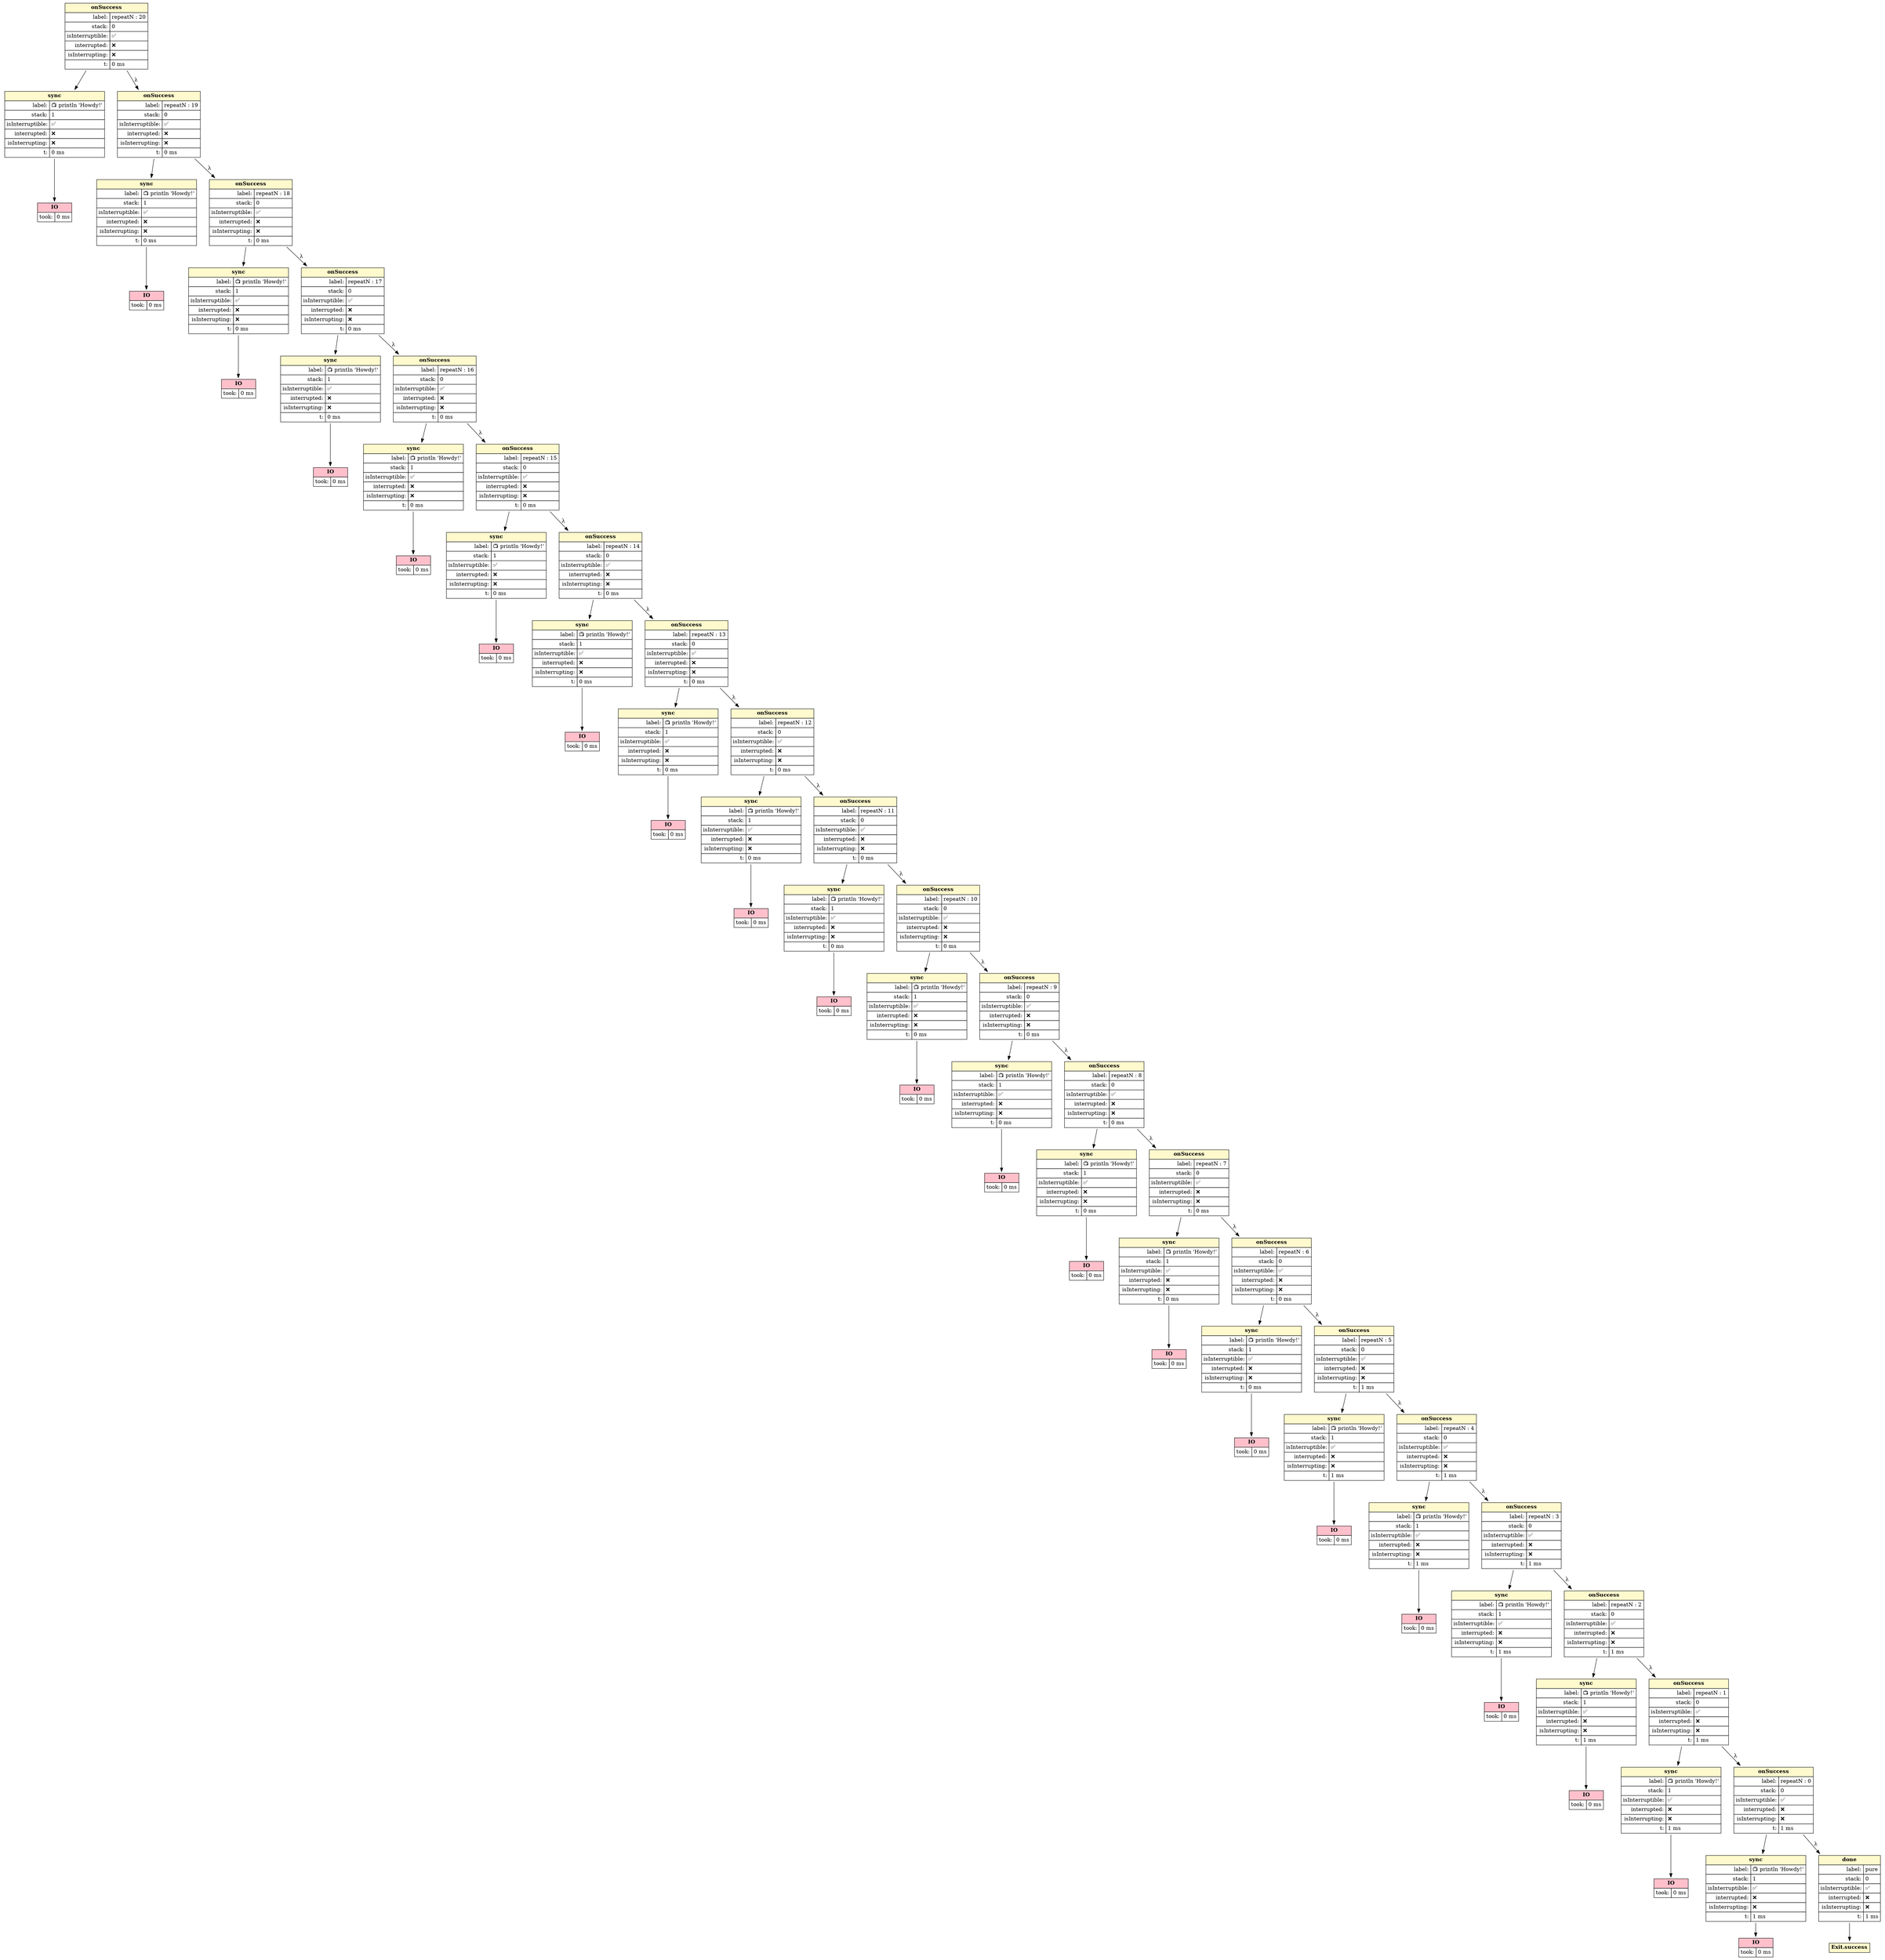 digraph D {  node [shape=box]
"-main-31383-138271587449500" [shape=none, label=<<table CELLPADDING="4" BORDER="0" CELLBORDER="1" CELLSPACING="0"><tr><td BGCOLOR="lemonchiffon1" colspan='2'><b>onSuccess</b></td></tr><tr><td align='right'>label:</td><td align='left'>repeatN : 20</td></tr><tr><td align='right'>stack:</td><td align='left'>0</td></tr><tr><td align='right'>isInterruptible:</td><td align='left'>✅</td></tr><tr><td align='right'>interrupted:</td><td align='left'>❌</td></tr><tr><td align='right'>isInterrupting:</td><td align='left'>❌</td></tr><tr><td align='right'>t:</td><td align='left'>0 ms</td></tr></table>> ]
  "-main-31383-138271587449500" -> "-main-31383-138271587501041" 
"-main-31383-138271587501041" [shape=none, label=<<table CELLPADDING="4" BORDER="0" CELLBORDER="1" CELLSPACING="0"><tr><td BGCOLOR="lemonchiffon1" colspan='2'><b>sync</b></td></tr><tr><td align='right'>label:</td><td align='left'>📺 println 'Howdy!'</td></tr><tr><td align='right'>stack:</td><td align='left'>1</td></tr><tr><td align='right'>isInterruptible:</td><td align='left'>✅</td></tr><tr><td align='right'>interrupted:</td><td align='left'>❌</td></tr><tr><td align='right'>isInterrupting:</td><td align='left'>❌</td></tr><tr><td align='right'>t:</td><td align='left'>0 ms</td></tr></table>> ]
"-main-31383-138271587527541" [shape=none, label=<<table CELLPADDING="4" BORDER="0" CELLBORDER="1" CELLSPACING="0"><tr><td BGCOLOR="pink" colspan='2'><b>IO</b></td></tr><tr><td align='right'>took:</td><td align='left'>0 ms</td></tr></table>> ]
  "-main-31383-138271587501041" -> "-main-31383-138271587527541" 
  "-main-31383-138271587449500" -> "-main-31383-138271587539208" [label = "λ"]
"-main-31383-138271587539208" [shape=none, label=<<table CELLPADDING="4" BORDER="0" CELLBORDER="1" CELLSPACING="0"><tr><td BGCOLOR="lemonchiffon1" colspan='2'><b>onSuccess</b></td></tr><tr><td align='right'>label:</td><td align='left'>repeatN : 19</td></tr><tr><td align='right'>stack:</td><td align='left'>0</td></tr><tr><td align='right'>isInterruptible:</td><td align='left'>✅</td></tr><tr><td align='right'>interrupted:</td><td align='left'>❌</td></tr><tr><td align='right'>isInterrupting:</td><td align='left'>❌</td></tr><tr><td align='right'>t:</td><td align='left'>0 ms</td></tr></table>> ]
  "-main-31383-138271587539208" -> "-main-31383-138271587552375" 
"-main-31383-138271587552375" [shape=none, label=<<table CELLPADDING="4" BORDER="0" CELLBORDER="1" CELLSPACING="0"><tr><td BGCOLOR="lemonchiffon1" colspan='2'><b>sync</b></td></tr><tr><td align='right'>label:</td><td align='left'>📺 println 'Howdy!'</td></tr><tr><td align='right'>stack:</td><td align='left'>1</td></tr><tr><td align='right'>isInterruptible:</td><td align='left'>✅</td></tr><tr><td align='right'>interrupted:</td><td align='left'>❌</td></tr><tr><td align='right'>isInterrupting:</td><td align='left'>❌</td></tr><tr><td align='right'>t:</td><td align='left'>0 ms</td></tr></table>> ]
"-main-31383-138271587563833" [shape=none, label=<<table CELLPADDING="4" BORDER="0" CELLBORDER="1" CELLSPACING="0"><tr><td BGCOLOR="pink" colspan='2'><b>IO</b></td></tr><tr><td align='right'>took:</td><td align='left'>0 ms</td></tr></table>> ]
  "-main-31383-138271587552375" -> "-main-31383-138271587563833" 
  "-main-31383-138271587539208" -> "-main-31383-138271587568791" [label = "λ"]
"-main-31383-138271587568791" [shape=none, label=<<table CELLPADDING="4" BORDER="0" CELLBORDER="1" CELLSPACING="0"><tr><td BGCOLOR="lemonchiffon1" colspan='2'><b>onSuccess</b></td></tr><tr><td align='right'>label:</td><td align='left'>repeatN : 18</td></tr><tr><td align='right'>stack:</td><td align='left'>0</td></tr><tr><td align='right'>isInterruptible:</td><td align='left'>✅</td></tr><tr><td align='right'>interrupted:</td><td align='left'>❌</td></tr><tr><td align='right'>isInterrupting:</td><td align='left'>❌</td></tr><tr><td align='right'>t:</td><td align='left'>0 ms</td></tr></table>> ]
  "-main-31383-138271587568791" -> "-main-31383-138271587577583" 
"-main-31383-138271587577583" [shape=none, label=<<table CELLPADDING="4" BORDER="0" CELLBORDER="1" CELLSPACING="0"><tr><td BGCOLOR="lemonchiffon1" colspan='2'><b>sync</b></td></tr><tr><td align='right'>label:</td><td align='left'>📺 println 'Howdy!'</td></tr><tr><td align='right'>stack:</td><td align='left'>1</td></tr><tr><td align='right'>isInterruptible:</td><td align='left'>✅</td></tr><tr><td align='right'>interrupted:</td><td align='left'>❌</td></tr><tr><td align='right'>isInterrupting:</td><td align='left'>❌</td></tr><tr><td align='right'>t:</td><td align='left'>0 ms</td></tr></table>> ]
"-main-31383-138271587623625" [shape=none, label=<<table CELLPADDING="4" BORDER="0" CELLBORDER="1" CELLSPACING="0"><tr><td BGCOLOR="pink" colspan='2'><b>IO</b></td></tr><tr><td align='right'>took:</td><td align='left'>0 ms</td></tr></table>> ]
  "-main-31383-138271587577583" -> "-main-31383-138271587623625" 
  "-main-31383-138271587568791" -> "-main-31383-138271587628833" [label = "λ"]
"-main-31383-138271587628833" [shape=none, label=<<table CELLPADDING="4" BORDER="0" CELLBORDER="1" CELLSPACING="0"><tr><td BGCOLOR="lemonchiffon1" colspan='2'><b>onSuccess</b></td></tr><tr><td align='right'>label:</td><td align='left'>repeatN : 17</td></tr><tr><td align='right'>stack:</td><td align='left'>0</td></tr><tr><td align='right'>isInterruptible:</td><td align='left'>✅</td></tr><tr><td align='right'>interrupted:</td><td align='left'>❌</td></tr><tr><td align='right'>isInterrupting:</td><td align='left'>❌</td></tr><tr><td align='right'>t:</td><td align='left'>0 ms</td></tr></table>> ]
  "-main-31383-138271587628833" -> "-main-31383-138271587638583" 
"-main-31383-138271587638583" [shape=none, label=<<table CELLPADDING="4" BORDER="0" CELLBORDER="1" CELLSPACING="0"><tr><td BGCOLOR="lemonchiffon1" colspan='2'><b>sync</b></td></tr><tr><td align='right'>label:</td><td align='left'>📺 println 'Howdy!'</td></tr><tr><td align='right'>stack:</td><td align='left'>1</td></tr><tr><td align='right'>isInterruptible:</td><td align='left'>✅</td></tr><tr><td align='right'>interrupted:</td><td align='left'>❌</td></tr><tr><td align='right'>isInterrupting:</td><td align='left'>❌</td></tr><tr><td align='right'>t:</td><td align='left'>0 ms</td></tr></table>> ]
"-main-31383-138271587648708" [shape=none, label=<<table CELLPADDING="4" BORDER="0" CELLBORDER="1" CELLSPACING="0"><tr><td BGCOLOR="pink" colspan='2'><b>IO</b></td></tr><tr><td align='right'>took:</td><td align='left'>0 ms</td></tr></table>> ]
  "-main-31383-138271587638583" -> "-main-31383-138271587648708" 
  "-main-31383-138271587628833" -> "-main-31383-138271587653375" [label = "λ"]
"-main-31383-138271587653375" [shape=none, label=<<table CELLPADDING="4" BORDER="0" CELLBORDER="1" CELLSPACING="0"><tr><td BGCOLOR="lemonchiffon1" colspan='2'><b>onSuccess</b></td></tr><tr><td align='right'>label:</td><td align='left'>repeatN : 16</td></tr><tr><td align='right'>stack:</td><td align='left'>0</td></tr><tr><td align='right'>isInterruptible:</td><td align='left'>✅</td></tr><tr><td align='right'>interrupted:</td><td align='left'>❌</td></tr><tr><td align='right'>isInterrupting:</td><td align='left'>❌</td></tr><tr><td align='right'>t:</td><td align='left'>0 ms</td></tr></table>> ]
  "-main-31383-138271587653375" -> "-main-31383-138271587661458" 
"-main-31383-138271587661458" [shape=none, label=<<table CELLPADDING="4" BORDER="0" CELLBORDER="1" CELLSPACING="0"><tr><td BGCOLOR="lemonchiffon1" colspan='2'><b>sync</b></td></tr><tr><td align='right'>label:</td><td align='left'>📺 println 'Howdy!'</td></tr><tr><td align='right'>stack:</td><td align='left'>1</td></tr><tr><td align='right'>isInterruptible:</td><td align='left'>✅</td></tr><tr><td align='right'>interrupted:</td><td align='left'>❌</td></tr><tr><td align='right'>isInterrupting:</td><td align='left'>❌</td></tr><tr><td align='right'>t:</td><td align='left'>0 ms</td></tr></table>> ]
"-main-31383-138271587672250" [shape=none, label=<<table CELLPADDING="4" BORDER="0" CELLBORDER="1" CELLSPACING="0"><tr><td BGCOLOR="pink" colspan='2'><b>IO</b></td></tr><tr><td align='right'>took:</td><td align='left'>0 ms</td></tr></table>> ]
  "-main-31383-138271587661458" -> "-main-31383-138271587672250" 
  "-main-31383-138271587653375" -> "-main-31383-138271587699291" [label = "λ"]
"-main-31383-138271587699291" [shape=none, label=<<table CELLPADDING="4" BORDER="0" CELLBORDER="1" CELLSPACING="0"><tr><td BGCOLOR="lemonchiffon1" colspan='2'><b>onSuccess</b></td></tr><tr><td align='right'>label:</td><td align='left'>repeatN : 15</td></tr><tr><td align='right'>stack:</td><td align='left'>0</td></tr><tr><td align='right'>isInterruptible:</td><td align='left'>✅</td></tr><tr><td align='right'>interrupted:</td><td align='left'>❌</td></tr><tr><td align='right'>isInterrupting:</td><td align='left'>❌</td></tr><tr><td align='right'>t:</td><td align='left'>0 ms</td></tr></table>> ]
  "-main-31383-138271587699291" -> "-main-31383-138271587708500" 
"-main-31383-138271587708500" [shape=none, label=<<table CELLPADDING="4" BORDER="0" CELLBORDER="1" CELLSPACING="0"><tr><td BGCOLOR="lemonchiffon1" colspan='2'><b>sync</b></td></tr><tr><td align='right'>label:</td><td align='left'>📺 println 'Howdy!'</td></tr><tr><td align='right'>stack:</td><td align='left'>1</td></tr><tr><td align='right'>isInterruptible:</td><td align='left'>✅</td></tr><tr><td align='right'>interrupted:</td><td align='left'>❌</td></tr><tr><td align='right'>isInterrupting:</td><td align='left'>❌</td></tr><tr><td align='right'>t:</td><td align='left'>0 ms</td></tr></table>> ]
"-main-31383-138271587718375" [shape=none, label=<<table CELLPADDING="4" BORDER="0" CELLBORDER="1" CELLSPACING="0"><tr><td BGCOLOR="pink" colspan='2'><b>IO</b></td></tr><tr><td align='right'>took:</td><td align='left'>0 ms</td></tr></table>> ]
  "-main-31383-138271587708500" -> "-main-31383-138271587718375" 
  "-main-31383-138271587699291" -> "-main-31383-138271587723041" [label = "λ"]
"-main-31383-138271587723041" [shape=none, label=<<table CELLPADDING="4" BORDER="0" CELLBORDER="1" CELLSPACING="0"><tr><td BGCOLOR="lemonchiffon1" colspan='2'><b>onSuccess</b></td></tr><tr><td align='right'>label:</td><td align='left'>repeatN : 14</td></tr><tr><td align='right'>stack:</td><td align='left'>0</td></tr><tr><td align='right'>isInterruptible:</td><td align='left'>✅</td></tr><tr><td align='right'>interrupted:</td><td align='left'>❌</td></tr><tr><td align='right'>isInterrupting:</td><td align='left'>❌</td></tr><tr><td align='right'>t:</td><td align='left'>0 ms</td></tr></table>> ]
  "-main-31383-138271587723041" -> "-main-31383-138271587731250" 
"-main-31383-138271587731250" [shape=none, label=<<table CELLPADDING="4" BORDER="0" CELLBORDER="1" CELLSPACING="0"><tr><td BGCOLOR="lemonchiffon1" colspan='2'><b>sync</b></td></tr><tr><td align='right'>label:</td><td align='left'>📺 println 'Howdy!'</td></tr><tr><td align='right'>stack:</td><td align='left'>1</td></tr><tr><td align='right'>isInterruptible:</td><td align='left'>✅</td></tr><tr><td align='right'>interrupted:</td><td align='left'>❌</td></tr><tr><td align='right'>isInterrupting:</td><td align='left'>❌</td></tr><tr><td align='right'>t:</td><td align='left'>0 ms</td></tr></table>> ]
"-main-31383-138271587740708" [shape=none, label=<<table CELLPADDING="4" BORDER="0" CELLBORDER="1" CELLSPACING="0"><tr><td BGCOLOR="pink" colspan='2'><b>IO</b></td></tr><tr><td align='right'>took:</td><td align='left'>0 ms</td></tr></table>> ]
  "-main-31383-138271587731250" -> "-main-31383-138271587740708" 
  "-main-31383-138271587723041" -> "-main-31383-138271587745250" [label = "λ"]
"-main-31383-138271587745250" [shape=none, label=<<table CELLPADDING="4" BORDER="0" CELLBORDER="1" CELLSPACING="0"><tr><td BGCOLOR="lemonchiffon1" colspan='2'><b>onSuccess</b></td></tr><tr><td align='right'>label:</td><td align='left'>repeatN : 13</td></tr><tr><td align='right'>stack:</td><td align='left'>0</td></tr><tr><td align='right'>isInterruptible:</td><td align='left'>✅</td></tr><tr><td align='right'>interrupted:</td><td align='left'>❌</td></tr><tr><td align='right'>isInterrupting:</td><td align='left'>❌</td></tr><tr><td align='right'>t:</td><td align='left'>0 ms</td></tr></table>> ]
  "-main-31383-138271587745250" -> "-main-31383-138271587774625" 
"-main-31383-138271587774625" [shape=none, label=<<table CELLPADDING="4" BORDER="0" CELLBORDER="1" CELLSPACING="0"><tr><td BGCOLOR="lemonchiffon1" colspan='2'><b>sync</b></td></tr><tr><td align='right'>label:</td><td align='left'>📺 println 'Howdy!'</td></tr><tr><td align='right'>stack:</td><td align='left'>1</td></tr><tr><td align='right'>isInterruptible:</td><td align='left'>✅</td></tr><tr><td align='right'>interrupted:</td><td align='left'>❌</td></tr><tr><td align='right'>isInterrupting:</td><td align='left'>❌</td></tr><tr><td align='right'>t:</td><td align='left'>0 ms</td></tr></table>> ]
"-main-31383-138271587784791" [shape=none, label=<<table CELLPADDING="4" BORDER="0" CELLBORDER="1" CELLSPACING="0"><tr><td BGCOLOR="pink" colspan='2'><b>IO</b></td></tr><tr><td align='right'>took:</td><td align='left'>0 ms</td></tr></table>> ]
  "-main-31383-138271587774625" -> "-main-31383-138271587784791" 
  "-main-31383-138271587745250" -> "-main-31383-138271587789541" [label = "λ"]
"-main-31383-138271587789541" [shape=none, label=<<table CELLPADDING="4" BORDER="0" CELLBORDER="1" CELLSPACING="0"><tr><td BGCOLOR="lemonchiffon1" colspan='2'><b>onSuccess</b></td></tr><tr><td align='right'>label:</td><td align='left'>repeatN : 12</td></tr><tr><td align='right'>stack:</td><td align='left'>0</td></tr><tr><td align='right'>isInterruptible:</td><td align='left'>✅</td></tr><tr><td align='right'>interrupted:</td><td align='left'>❌</td></tr><tr><td align='right'>isInterrupting:</td><td align='left'>❌</td></tr><tr><td align='right'>t:</td><td align='left'>0 ms</td></tr></table>> ]
  "-main-31383-138271587789541" -> "-main-31383-138271587797500" 
"-main-31383-138271587797500" [shape=none, label=<<table CELLPADDING="4" BORDER="0" CELLBORDER="1" CELLSPACING="0"><tr><td BGCOLOR="lemonchiffon1" colspan='2'><b>sync</b></td></tr><tr><td align='right'>label:</td><td align='left'>📺 println 'Howdy!'</td></tr><tr><td align='right'>stack:</td><td align='left'>1</td></tr><tr><td align='right'>isInterruptible:</td><td align='left'>✅</td></tr><tr><td align='right'>interrupted:</td><td align='left'>❌</td></tr><tr><td align='right'>isInterrupting:</td><td align='left'>❌</td></tr><tr><td align='right'>t:</td><td align='left'>0 ms</td></tr></table>> ]
"-main-31383-138271587806833" [shape=none, label=<<table CELLPADDING="4" BORDER="0" CELLBORDER="1" CELLSPACING="0"><tr><td BGCOLOR="pink" colspan='2'><b>IO</b></td></tr><tr><td align='right'>took:</td><td align='left'>0 ms</td></tr></table>> ]
  "-main-31383-138271587797500" -> "-main-31383-138271587806833" 
  "-main-31383-138271587789541" -> "-main-31383-138271587811208" [label = "λ"]
"-main-31383-138271587811208" [shape=none, label=<<table CELLPADDING="4" BORDER="0" CELLBORDER="1" CELLSPACING="0"><tr><td BGCOLOR="lemonchiffon1" colspan='2'><b>onSuccess</b></td></tr><tr><td align='right'>label:</td><td align='left'>repeatN : 11</td></tr><tr><td align='right'>stack:</td><td align='left'>0</td></tr><tr><td align='right'>isInterruptible:</td><td align='left'>✅</td></tr><tr><td align='right'>interrupted:</td><td align='left'>❌</td></tr><tr><td align='right'>isInterrupting:</td><td align='left'>❌</td></tr><tr><td align='right'>t:</td><td align='left'>0 ms</td></tr></table>> ]
  "-main-31383-138271587811208" -> "-main-31383-138271587819291" 
"-main-31383-138271587819291" [shape=none, label=<<table CELLPADDING="4" BORDER="0" CELLBORDER="1" CELLSPACING="0"><tr><td BGCOLOR="lemonchiffon1" colspan='2'><b>sync</b></td></tr><tr><td align='right'>label:</td><td align='left'>📺 println 'Howdy!'</td></tr><tr><td align='right'>stack:</td><td align='left'>1</td></tr><tr><td align='right'>isInterruptible:</td><td align='left'>✅</td></tr><tr><td align='right'>interrupted:</td><td align='left'>❌</td></tr><tr><td align='right'>isInterrupting:</td><td align='left'>❌</td></tr><tr><td align='right'>t:</td><td align='left'>0 ms</td></tr></table>> ]
"-main-31383-138271587828541" [shape=none, label=<<table CELLPADDING="4" BORDER="0" CELLBORDER="1" CELLSPACING="0"><tr><td BGCOLOR="pink" colspan='2'><b>IO</b></td></tr><tr><td align='right'>took:</td><td align='left'>0 ms</td></tr></table>> ]
  "-main-31383-138271587819291" -> "-main-31383-138271587828541" 
  "-main-31383-138271587811208" -> "-main-31383-138271587851708" [label = "λ"]
"-main-31383-138271587851708" [shape=none, label=<<table CELLPADDING="4" BORDER="0" CELLBORDER="1" CELLSPACING="0"><tr><td BGCOLOR="lemonchiffon1" colspan='2'><b>onSuccess</b></td></tr><tr><td align='right'>label:</td><td align='left'>repeatN : 10</td></tr><tr><td align='right'>stack:</td><td align='left'>0</td></tr><tr><td align='right'>isInterruptible:</td><td align='left'>✅</td></tr><tr><td align='right'>interrupted:</td><td align='left'>❌</td></tr><tr><td align='right'>isInterrupting:</td><td align='left'>❌</td></tr><tr><td align='right'>t:</td><td align='left'>0 ms</td></tr></table>> ]
  "-main-31383-138271587851708" -> "-main-31383-138271587860791" 
"-main-31383-138271587860791" [shape=none, label=<<table CELLPADDING="4" BORDER="0" CELLBORDER="1" CELLSPACING="0"><tr><td BGCOLOR="lemonchiffon1" colspan='2'><b>sync</b></td></tr><tr><td align='right'>label:</td><td align='left'>📺 println 'Howdy!'</td></tr><tr><td align='right'>stack:</td><td align='left'>1</td></tr><tr><td align='right'>isInterruptible:</td><td align='left'>✅</td></tr><tr><td align='right'>interrupted:</td><td align='left'>❌</td></tr><tr><td align='right'>isInterrupting:</td><td align='left'>❌</td></tr><tr><td align='right'>t:</td><td align='left'>0 ms</td></tr></table>> ]
"-main-31383-138271587870708" [shape=none, label=<<table CELLPADDING="4" BORDER="0" CELLBORDER="1" CELLSPACING="0"><tr><td BGCOLOR="pink" colspan='2'><b>IO</b></td></tr><tr><td align='right'>took:</td><td align='left'>0 ms</td></tr></table>> ]
  "-main-31383-138271587860791" -> "-main-31383-138271587870708" 
  "-main-31383-138271587851708" -> "-main-31383-138271587875000" [label = "λ"]
"-main-31383-138271587875000" [shape=none, label=<<table CELLPADDING="4" BORDER="0" CELLBORDER="1" CELLSPACING="0"><tr><td BGCOLOR="lemonchiffon1" colspan='2'><b>onSuccess</b></td></tr><tr><td align='right'>label:</td><td align='left'>repeatN : 9</td></tr><tr><td align='right'>stack:</td><td align='left'>0</td></tr><tr><td align='right'>isInterruptible:</td><td align='left'>✅</td></tr><tr><td align='right'>interrupted:</td><td align='left'>❌</td></tr><tr><td align='right'>isInterrupting:</td><td align='left'>❌</td></tr><tr><td align='right'>t:</td><td align='left'>0 ms</td></tr></table>> ]
  "-main-31383-138271587875000" -> "-main-31383-138271587888458" 
"-main-31383-138271587888458" [shape=none, label=<<table CELLPADDING="4" BORDER="0" CELLBORDER="1" CELLSPACING="0"><tr><td BGCOLOR="lemonchiffon1" colspan='2'><b>sync</b></td></tr><tr><td align='right'>label:</td><td align='left'>📺 println 'Howdy!'</td></tr><tr><td align='right'>stack:</td><td align='left'>1</td></tr><tr><td align='right'>isInterruptible:</td><td align='left'>✅</td></tr><tr><td align='right'>interrupted:</td><td align='left'>❌</td></tr><tr><td align='right'>isInterrupting:</td><td align='left'>❌</td></tr><tr><td align='right'>t:</td><td align='left'>0 ms</td></tr></table>> ]
"-main-31383-138271587898291" [shape=none, label=<<table CELLPADDING="4" BORDER="0" CELLBORDER="1" CELLSPACING="0"><tr><td BGCOLOR="pink" colspan='2'><b>IO</b></td></tr><tr><td align='right'>took:</td><td align='left'>0 ms</td></tr></table>> ]
  "-main-31383-138271587888458" -> "-main-31383-138271587898291" 
  "-main-31383-138271587875000" -> "-main-31383-138271587902625" [label = "λ"]
"-main-31383-138271587902625" [shape=none, label=<<table CELLPADDING="4" BORDER="0" CELLBORDER="1" CELLSPACING="0"><tr><td BGCOLOR="lemonchiffon1" colspan='2'><b>onSuccess</b></td></tr><tr><td align='right'>label:</td><td align='left'>repeatN : 8</td></tr><tr><td align='right'>stack:</td><td align='left'>0</td></tr><tr><td align='right'>isInterruptible:</td><td align='left'>✅</td></tr><tr><td align='right'>interrupted:</td><td align='left'>❌</td></tr><tr><td align='right'>isInterrupting:</td><td align='left'>❌</td></tr><tr><td align='right'>t:</td><td align='left'>0 ms</td></tr></table>> ]
  "-main-31383-138271587902625" -> "-main-31383-138271587933166" 
"-main-31383-138271587933166" [shape=none, label=<<table CELLPADDING="4" BORDER="0" CELLBORDER="1" CELLSPACING="0"><tr><td BGCOLOR="lemonchiffon1" colspan='2'><b>sync</b></td></tr><tr><td align='right'>label:</td><td align='left'>📺 println 'Howdy!'</td></tr><tr><td align='right'>stack:</td><td align='left'>1</td></tr><tr><td align='right'>isInterruptible:</td><td align='left'>✅</td></tr><tr><td align='right'>interrupted:</td><td align='left'>❌</td></tr><tr><td align='right'>isInterrupting:</td><td align='left'>❌</td></tr><tr><td align='right'>t:</td><td align='left'>0 ms</td></tr></table>> ]
"-main-31383-138271587943541" [shape=none, label=<<table CELLPADDING="4" BORDER="0" CELLBORDER="1" CELLSPACING="0"><tr><td BGCOLOR="pink" colspan='2'><b>IO</b></td></tr><tr><td align='right'>took:</td><td align='left'>0 ms</td></tr></table>> ]
  "-main-31383-138271587933166" -> "-main-31383-138271587943541" 
  "-main-31383-138271587902625" -> "-main-31383-138271587948208" [label = "λ"]
"-main-31383-138271587948208" [shape=none, label=<<table CELLPADDING="4" BORDER="0" CELLBORDER="1" CELLSPACING="0"><tr><td BGCOLOR="lemonchiffon1" colspan='2'><b>onSuccess</b></td></tr><tr><td align='right'>label:</td><td align='left'>repeatN : 7</td></tr><tr><td align='right'>stack:</td><td align='left'>0</td></tr><tr><td align='right'>isInterruptible:</td><td align='left'>✅</td></tr><tr><td align='right'>interrupted:</td><td align='left'>❌</td></tr><tr><td align='right'>isInterrupting:</td><td align='left'>❌</td></tr><tr><td align='right'>t:</td><td align='left'>0 ms</td></tr></table>> ]
  "-main-31383-138271587948208" -> "-main-31383-138271587956416" 
"-main-31383-138271587956416" [shape=none, label=<<table CELLPADDING="4" BORDER="0" CELLBORDER="1" CELLSPACING="0"><tr><td BGCOLOR="lemonchiffon1" colspan='2'><b>sync</b></td></tr><tr><td align='right'>label:</td><td align='left'>📺 println 'Howdy!'</td></tr><tr><td align='right'>stack:</td><td align='left'>1</td></tr><tr><td align='right'>isInterruptible:</td><td align='left'>✅</td></tr><tr><td align='right'>interrupted:</td><td align='left'>❌</td></tr><tr><td align='right'>isInterrupting:</td><td align='left'>❌</td></tr><tr><td align='right'>t:</td><td align='left'>0 ms</td></tr></table>> ]
"-main-31383-138271587966166" [shape=none, label=<<table CELLPADDING="4" BORDER="0" CELLBORDER="1" CELLSPACING="0"><tr><td BGCOLOR="pink" colspan='2'><b>IO</b></td></tr><tr><td align='right'>took:</td><td align='left'>0 ms</td></tr></table>> ]
  "-main-31383-138271587956416" -> "-main-31383-138271587966166" 
  "-main-31383-138271587948208" -> "-main-31383-138271587970916" [label = "λ"]
"-main-31383-138271587970916" [shape=none, label=<<table CELLPADDING="4" BORDER="0" CELLBORDER="1" CELLSPACING="0"><tr><td BGCOLOR="lemonchiffon1" colspan='2'><b>onSuccess</b></td></tr><tr><td align='right'>label:</td><td align='left'>repeatN : 6</td></tr><tr><td align='right'>stack:</td><td align='left'>0</td></tr><tr><td align='right'>isInterruptible:</td><td align='left'>✅</td></tr><tr><td align='right'>interrupted:</td><td align='left'>❌</td></tr><tr><td align='right'>isInterrupting:</td><td align='left'>❌</td></tr><tr><td align='right'>t:</td><td align='left'>0 ms</td></tr></table>> ]
  "-main-31383-138271587970916" -> "-main-31383-138271587979250" 
"-main-31383-138271587979250" [shape=none, label=<<table CELLPADDING="4" BORDER="0" CELLBORDER="1" CELLSPACING="0"><tr><td BGCOLOR="lemonchiffon1" colspan='2'><b>sync</b></td></tr><tr><td align='right'>label:</td><td align='left'>📺 println 'Howdy!'</td></tr><tr><td align='right'>stack:</td><td align='left'>1</td></tr><tr><td align='right'>isInterruptible:</td><td align='left'>✅</td></tr><tr><td align='right'>interrupted:</td><td align='left'>❌</td></tr><tr><td align='right'>isInterrupting:</td><td align='left'>❌</td></tr><tr><td align='right'>t:</td><td align='left'>0 ms</td></tr></table>> ]
"-main-31383-138271588007666" [shape=none, label=<<table CELLPADDING="4" BORDER="0" CELLBORDER="1" CELLSPACING="0"><tr><td BGCOLOR="pink" colspan='2'><b>IO</b></td></tr><tr><td align='right'>took:</td><td align='left'>0 ms</td></tr></table>> ]
  "-main-31383-138271587979250" -> "-main-31383-138271588007666" 
  "-main-31383-138271587970916" -> "-main-31383-138271588012291" [label = "λ"]
"-main-31383-138271588012291" [shape=none, label=<<table CELLPADDING="4" BORDER="0" CELLBORDER="1" CELLSPACING="0"><tr><td BGCOLOR="lemonchiffon1" colspan='2'><b>onSuccess</b></td></tr><tr><td align='right'>label:</td><td align='left'>repeatN : 5</td></tr><tr><td align='right'>stack:</td><td align='left'>0</td></tr><tr><td align='right'>isInterruptible:</td><td align='left'>✅</td></tr><tr><td align='right'>interrupted:</td><td align='left'>❌</td></tr><tr><td align='right'>isInterrupting:</td><td align='left'>❌</td></tr><tr><td align='right'>t:</td><td align='left'>1 ms</td></tr></table>> ]
  "-main-31383-138271588012291" -> "-main-31383-138271588020375" 
"-main-31383-138271588020375" [shape=none, label=<<table CELLPADDING="4" BORDER="0" CELLBORDER="1" CELLSPACING="0"><tr><td BGCOLOR="lemonchiffon1" colspan='2'><b>sync</b></td></tr><tr><td align='right'>label:</td><td align='left'>📺 println 'Howdy!'</td></tr><tr><td align='right'>stack:</td><td align='left'>1</td></tr><tr><td align='right'>isInterruptible:</td><td align='left'>✅</td></tr><tr><td align='right'>interrupted:</td><td align='left'>❌</td></tr><tr><td align='right'>isInterrupting:</td><td align='left'>❌</td></tr><tr><td align='right'>t:</td><td align='left'>1 ms</td></tr></table>> ]
"-main-31383-138271588029708" [shape=none, label=<<table CELLPADDING="4" BORDER="0" CELLBORDER="1" CELLSPACING="0"><tr><td BGCOLOR="pink" colspan='2'><b>IO</b></td></tr><tr><td align='right'>took:</td><td align='left'>0 ms</td></tr></table>> ]
  "-main-31383-138271588020375" -> "-main-31383-138271588029708" 
  "-main-31383-138271588012291" -> "-main-31383-138271588034083" [label = "λ"]
"-main-31383-138271588034083" [shape=none, label=<<table CELLPADDING="4" BORDER="0" CELLBORDER="1" CELLSPACING="0"><tr><td BGCOLOR="lemonchiffon1" colspan='2'><b>onSuccess</b></td></tr><tr><td align='right'>label:</td><td align='left'>repeatN : 4</td></tr><tr><td align='right'>stack:</td><td align='left'>0</td></tr><tr><td align='right'>isInterruptible:</td><td align='left'>✅</td></tr><tr><td align='right'>interrupted:</td><td align='left'>❌</td></tr><tr><td align='right'>isInterrupting:</td><td align='left'>❌</td></tr><tr><td align='right'>t:</td><td align='left'>1 ms</td></tr></table>> ]
  "-main-31383-138271588034083" -> "-main-31383-138271588042166" 
"-main-31383-138271588042166" [shape=none, label=<<table CELLPADDING="4" BORDER="0" CELLBORDER="1" CELLSPACING="0"><tr><td BGCOLOR="lemonchiffon1" colspan='2'><b>sync</b></td></tr><tr><td align='right'>label:</td><td align='left'>📺 println 'Howdy!'</td></tr><tr><td align='right'>stack:</td><td align='left'>1</td></tr><tr><td align='right'>isInterruptible:</td><td align='left'>✅</td></tr><tr><td align='right'>interrupted:</td><td align='left'>❌</td></tr><tr><td align='right'>isInterrupting:</td><td align='left'>❌</td></tr><tr><td align='right'>t:</td><td align='left'>1 ms</td></tr></table>> ]
"-main-31383-138271588052250" [shape=none, label=<<table CELLPADDING="4" BORDER="0" CELLBORDER="1" CELLSPACING="0"><tr><td BGCOLOR="pink" colspan='2'><b>IO</b></td></tr><tr><td align='right'>took:</td><td align='left'>0 ms</td></tr></table>> ]
  "-main-31383-138271588042166" -> "-main-31383-138271588052250" 
  "-main-31383-138271588034083" -> "-main-31383-138271588056791" [label = "λ"]
"-main-31383-138271588056791" [shape=none, label=<<table CELLPADDING="4" BORDER="0" CELLBORDER="1" CELLSPACING="0"><tr><td BGCOLOR="lemonchiffon1" colspan='2'><b>onSuccess</b></td></tr><tr><td align='right'>label:</td><td align='left'>repeatN : 3</td></tr><tr><td align='right'>stack:</td><td align='left'>0</td></tr><tr><td align='right'>isInterruptible:</td><td align='left'>✅</td></tr><tr><td align='right'>interrupted:</td><td align='left'>❌</td></tr><tr><td align='right'>isInterrupting:</td><td align='left'>❌</td></tr><tr><td align='right'>t:</td><td align='left'>1 ms</td></tr></table>> ]
  "-main-31383-138271588056791" -> "-main-31383-138271588083291" 
"-main-31383-138271588083291" [shape=none, label=<<table CELLPADDING="4" BORDER="0" CELLBORDER="1" CELLSPACING="0"><tr><td BGCOLOR="lemonchiffon1" colspan='2'><b>sync</b></td></tr><tr><td align='right'>label:</td><td align='left'>📺 println 'Howdy!'</td></tr><tr><td align='right'>stack:</td><td align='left'>1</td></tr><tr><td align='right'>isInterruptible:</td><td align='left'>✅</td></tr><tr><td align='right'>interrupted:</td><td align='left'>❌</td></tr><tr><td align='right'>isInterrupting:</td><td align='left'>❌</td></tr><tr><td align='right'>t:</td><td align='left'>1 ms</td></tr></table>> ]
"-main-31383-138271588093291" [shape=none, label=<<table CELLPADDING="4" BORDER="0" CELLBORDER="1" CELLSPACING="0"><tr><td BGCOLOR="pink" colspan='2'><b>IO</b></td></tr><tr><td align='right'>took:</td><td align='left'>0 ms</td></tr></table>> ]
  "-main-31383-138271588083291" -> "-main-31383-138271588093291" 
  "-main-31383-138271588056791" -> "-main-31383-138271588135666" [label = "λ"]
"-main-31383-138271588135666" [shape=none, label=<<table CELLPADDING="4" BORDER="0" CELLBORDER="1" CELLSPACING="0"><tr><td BGCOLOR="lemonchiffon1" colspan='2'><b>onSuccess</b></td></tr><tr><td align='right'>label:</td><td align='left'>repeatN : 2</td></tr><tr><td align='right'>stack:</td><td align='left'>0</td></tr><tr><td align='right'>isInterruptible:</td><td align='left'>✅</td></tr><tr><td align='right'>interrupted:</td><td align='left'>❌</td></tr><tr><td align='right'>isInterrupting:</td><td align='left'>❌</td></tr><tr><td align='right'>t:</td><td align='left'>1 ms</td></tr></table>> ]
  "-main-31383-138271588135666" -> "-main-31383-138271588148416" 
"-main-31383-138271588148416" [shape=none, label=<<table CELLPADDING="4" BORDER="0" CELLBORDER="1" CELLSPACING="0"><tr><td BGCOLOR="lemonchiffon1" colspan='2'><b>sync</b></td></tr><tr><td align='right'>label:</td><td align='left'>📺 println 'Howdy!'</td></tr><tr><td align='right'>stack:</td><td align='left'>1</td></tr><tr><td align='right'>isInterruptible:</td><td align='left'>✅</td></tr><tr><td align='right'>interrupted:</td><td align='left'>❌</td></tr><tr><td align='right'>isInterrupting:</td><td align='left'>❌</td></tr><tr><td align='right'>t:</td><td align='left'>1 ms</td></tr></table>> ]
"-main-31383-138271588158500" [shape=none, label=<<table CELLPADDING="4" BORDER="0" CELLBORDER="1" CELLSPACING="0"><tr><td BGCOLOR="pink" colspan='2'><b>IO</b></td></tr><tr><td align='right'>took:</td><td align='left'>0 ms</td></tr></table>> ]
  "-main-31383-138271588148416" -> "-main-31383-138271588158500" 
  "-main-31383-138271588135666" -> "-main-31383-138271588163125" [label = "λ"]
"-main-31383-138271588163125" [shape=none, label=<<table CELLPADDING="4" BORDER="0" CELLBORDER="1" CELLSPACING="0"><tr><td BGCOLOR="lemonchiffon1" colspan='2'><b>onSuccess</b></td></tr><tr><td align='right'>label:</td><td align='left'>repeatN : 1</td></tr><tr><td align='right'>stack:</td><td align='left'>0</td></tr><tr><td align='right'>isInterruptible:</td><td align='left'>✅</td></tr><tr><td align='right'>interrupted:</td><td align='left'>❌</td></tr><tr><td align='right'>isInterrupting:</td><td align='left'>❌</td></tr><tr><td align='right'>t:</td><td align='left'>1 ms</td></tr></table>> ]
  "-main-31383-138271588163125" -> "-main-31383-138271588171041" 
"-main-31383-138271588171041" [shape=none, label=<<table CELLPADDING="4" BORDER="0" CELLBORDER="1" CELLSPACING="0"><tr><td BGCOLOR="lemonchiffon1" colspan='2'><b>sync</b></td></tr><tr><td align='right'>label:</td><td align='left'>📺 println 'Howdy!'</td></tr><tr><td align='right'>stack:</td><td align='left'>1</td></tr><tr><td align='right'>isInterruptible:</td><td align='left'>✅</td></tr><tr><td align='right'>interrupted:</td><td align='left'>❌</td></tr><tr><td align='right'>isInterrupting:</td><td align='left'>❌</td></tr><tr><td align='right'>t:</td><td align='left'>1 ms</td></tr></table>> ]
"-main-31383-138271588203000" [shape=none, label=<<table CELLPADDING="4" BORDER="0" CELLBORDER="1" CELLSPACING="0"><tr><td BGCOLOR="pink" colspan='2'><b>IO</b></td></tr><tr><td align='right'>took:</td><td align='left'>0 ms</td></tr></table>> ]
  "-main-31383-138271588171041" -> "-main-31383-138271588203000" 
  "-main-31383-138271588163125" -> "-main-31383-138271588207791" [label = "λ"]
"-main-31383-138271588207791" [shape=none, label=<<table CELLPADDING="4" BORDER="0" CELLBORDER="1" CELLSPACING="0"><tr><td BGCOLOR="lemonchiffon1" colspan='2'><b>onSuccess</b></td></tr><tr><td align='right'>label:</td><td align='left'>repeatN : 0</td></tr><tr><td align='right'>stack:</td><td align='left'>0</td></tr><tr><td align='right'>isInterruptible:</td><td align='left'>✅</td></tr><tr><td align='right'>interrupted:</td><td align='left'>❌</td></tr><tr><td align='right'>isInterrupting:</td><td align='left'>❌</td></tr><tr><td align='right'>t:</td><td align='left'>1 ms</td></tr></table>> ]
  "-main-31383-138271588207791" -> "-main-31383-138271588216000" 
"-main-31383-138271588216000" [shape=none, label=<<table CELLPADDING="4" BORDER="0" CELLBORDER="1" CELLSPACING="0"><tr><td BGCOLOR="lemonchiffon1" colspan='2'><b>sync</b></td></tr><tr><td align='right'>label:</td><td align='left'>📺 println 'Howdy!'</td></tr><tr><td align='right'>stack:</td><td align='left'>1</td></tr><tr><td align='right'>isInterruptible:</td><td align='left'>✅</td></tr><tr><td align='right'>interrupted:</td><td align='left'>❌</td></tr><tr><td align='right'>isInterrupting:</td><td align='left'>❌</td></tr><tr><td align='right'>t:</td><td align='left'>1 ms</td></tr></table>> ]
"-main-31383-138271588225375" [shape=none, label=<<table CELLPADDING="4" BORDER="0" CELLBORDER="1" CELLSPACING="0"><tr><td BGCOLOR="pink" colspan='2'><b>IO</b></td></tr><tr><td align='right'>took:</td><td align='left'>0 ms</td></tr></table>> ]
  "-main-31383-138271588216000" -> "-main-31383-138271588225375" 
  "-main-31383-138271588207791" -> "-main-31383-138271588229708" [label = "λ"]
"-main-31383-138271588229708" [shape=none, label=<<table CELLPADDING="4" BORDER="0" CELLBORDER="1" CELLSPACING="0"><tr><td BGCOLOR="lemonchiffon1" colspan='2'><b>done</b></td></tr><tr><td align='right'>label:</td><td align='left'>pure</td></tr><tr><td align='right'>stack:</td><td align='left'>0</td></tr><tr><td align='right'>isInterruptible:</td><td align='left'>✅</td></tr><tr><td align='right'>interrupted:</td><td align='left'>❌</td></tr><tr><td align='right'>isInterrupting:</td><td align='left'>❌</td></tr><tr><td align='right'>t:</td><td align='left'>1 ms</td></tr></table>> ]
"-main-31383-138271588252958" [shape=none, label=<<table CELLPADDING="4" BORDER="0" CELLBORDER="1" CELLSPACING="0"><tr><td BGCOLOR="lemonchiffon1" colspan='2'><b>Exit.success</b></td></tr></table>> ]
  "-main-31383-138271588229708" -> "-main-31383-138271588252958" 
}
